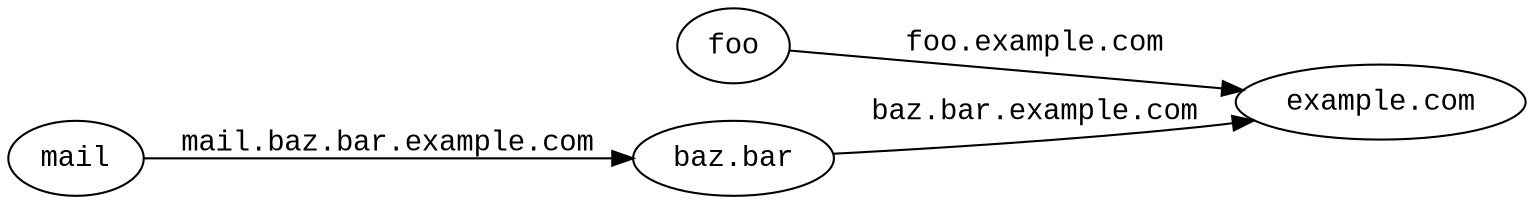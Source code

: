 digraph G {
    rankdir=LR;
    node [fontname="Liberation Mono", shape=ellipse];
    edge [fontname="Liberation Mono"];

    A [label="example.com"];
    B [label="foo"];
    C [label="baz.bar"];
    D [label="mail"];

    B -> A [label="foo.example.com"];
    C -> A [label="baz.bar.example.com"];
    D -> C [label="mail.baz.bar.example.com"];
}

